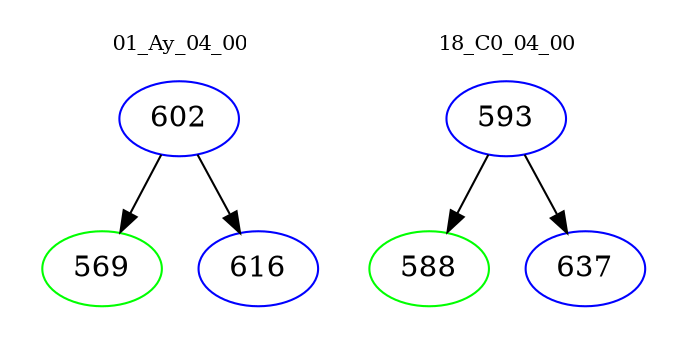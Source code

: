 digraph{
subgraph cluster_0 {
color = white
label = "01_Ay_04_00";
fontsize=10;
T0_602 [label="602", color="blue"]
T0_602 -> T0_569 [color="black"]
T0_569 [label="569", color="green"]
T0_602 -> T0_616 [color="black"]
T0_616 [label="616", color="blue"]
}
subgraph cluster_1 {
color = white
label = "18_C0_04_00";
fontsize=10;
T1_593 [label="593", color="blue"]
T1_593 -> T1_588 [color="black"]
T1_588 [label="588", color="green"]
T1_593 -> T1_637 [color="black"]
T1_637 [label="637", color="blue"]
}
}
